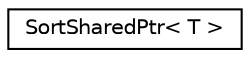 digraph "Graphical Class Hierarchy"
{
  edge [fontname="Helvetica",fontsize="10",labelfontname="Helvetica",labelfontsize="10"];
  node [fontname="Helvetica",fontsize="10",shape=record];
  rankdir="LR";
  Node1 [label="SortSharedPtr\< T \>",height=0.2,width=0.4,color="black", fillcolor="white", style="filled",URL="$structSortSharedPtr.html"];
}
